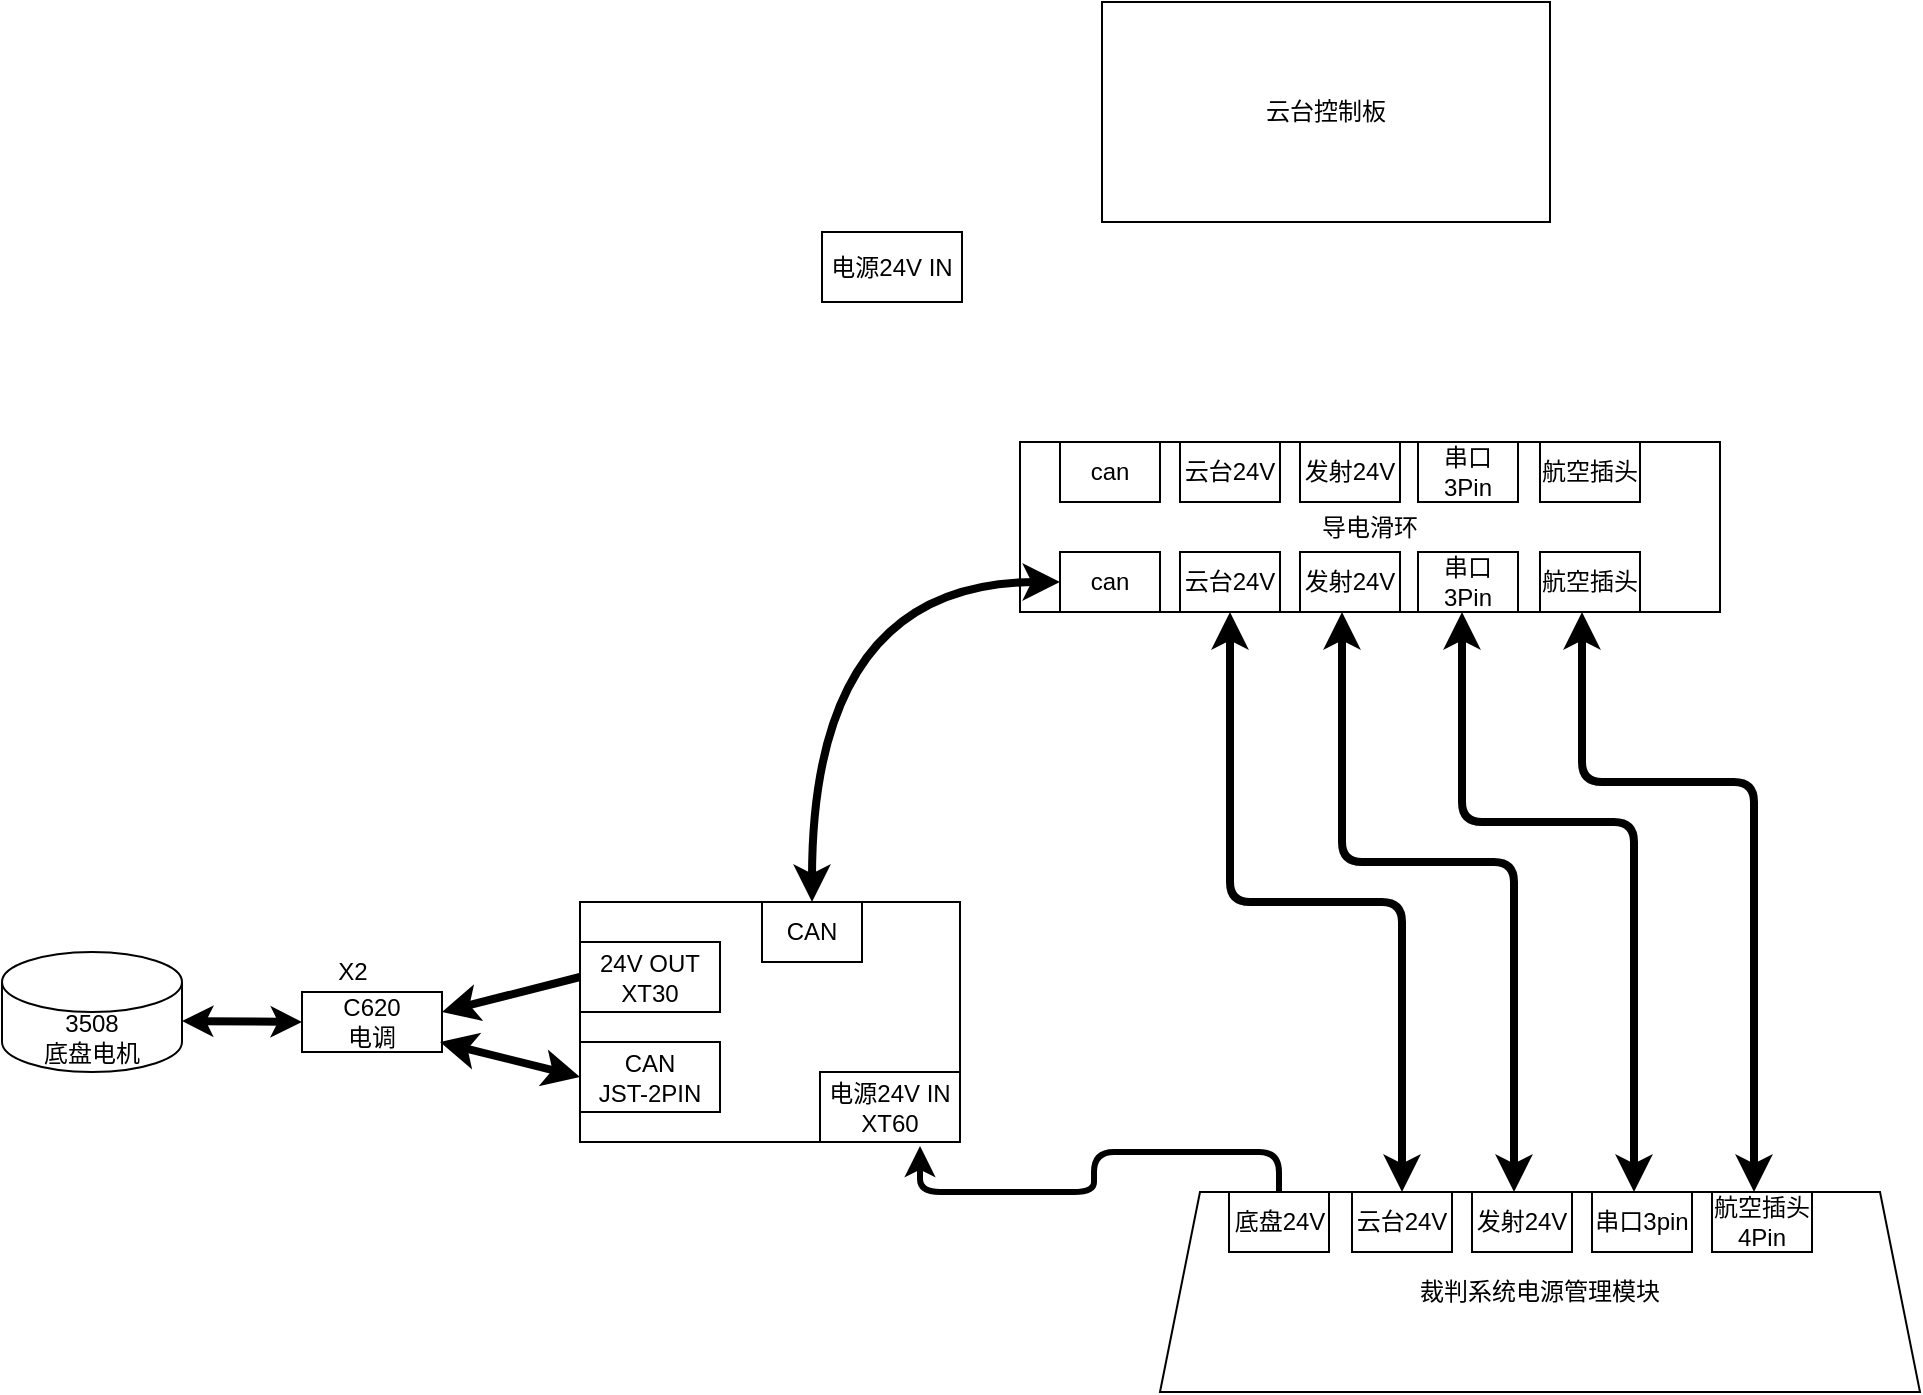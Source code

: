 <mxfile version="13.7.7" type="github">
  <diagram id="m2kMXl4-NYBNvywEehxk" name="第 1 页">
    <mxGraphModel dx="2249" dy="762" grid="1" gridSize="10" guides="1" tooltips="1" connect="1" arrows="1" fold="1" page="1" pageScale="1" pageWidth="827" pageHeight="1169" math="0" shadow="0">
      <root>
        <mxCell id="0" />
        <mxCell id="1" parent="0" />
        <mxCell id="su4-a80D9Ri3Gde_DOzU-12" value="" style="group" vertex="1" connectable="0" parent="1">
          <mxGeometry x="289" y="825" width="380" height="100" as="geometry" />
        </mxCell>
        <mxCell id="su4-a80D9Ri3Gde_DOzU-10" value="" style="group;direction=west;" vertex="1" connectable="0" parent="su4-a80D9Ri3Gde_DOzU-12">
          <mxGeometry width="380" height="100" as="geometry" />
        </mxCell>
        <mxCell id="su4-a80D9Ri3Gde_DOzU-3" value="裁判系统电源管理模块" style="shape=trapezoid;perimeter=trapezoidPerimeter;whiteSpace=wrap;html=1;fixedSize=1;" vertex="1" parent="su4-a80D9Ri3Gde_DOzU-10">
          <mxGeometry width="380" height="100" as="geometry" />
        </mxCell>
        <mxCell id="su4-a80D9Ri3Gde_DOzU-5" value="云台24V" style="rounded=0;whiteSpace=wrap;html=1;" vertex="1" parent="su4-a80D9Ri3Gde_DOzU-10">
          <mxGeometry x="96" width="50" height="30" as="geometry" />
        </mxCell>
        <mxCell id="su4-a80D9Ri3Gde_DOzU-6" value="发射24V" style="rounded=0;whiteSpace=wrap;html=1;" vertex="1" parent="su4-a80D9Ri3Gde_DOzU-10">
          <mxGeometry x="156" width="50" height="30" as="geometry" />
        </mxCell>
        <mxCell id="su4-a80D9Ri3Gde_DOzU-7" value="串口3pin" style="rounded=0;whiteSpace=wrap;html=1;" vertex="1" parent="su4-a80D9Ri3Gde_DOzU-10">
          <mxGeometry x="216" width="50" height="30" as="geometry" />
        </mxCell>
        <mxCell id="su4-a80D9Ri3Gde_DOzU-8" value="航空插头4Pin" style="rounded=0;whiteSpace=wrap;html=1;" vertex="1" parent="su4-a80D9Ri3Gde_DOzU-10">
          <mxGeometry x="276" width="50" height="30" as="geometry" />
        </mxCell>
        <mxCell id="su4-a80D9Ri3Gde_DOzU-9" value="底盘24V" style="rounded=0;whiteSpace=wrap;html=1;" vertex="1" parent="su4-a80D9Ri3Gde_DOzU-10">
          <mxGeometry x="34.5" width="50" height="30" as="geometry" />
        </mxCell>
        <mxCell id="su4-a80D9Ri3Gde_DOzU-15" value="" style="rounded=0;whiteSpace=wrap;html=1;" vertex="1" parent="1">
          <mxGeometry x="-1" y="680" width="190" height="120" as="geometry" />
        </mxCell>
        <mxCell id="su4-a80D9Ri3Gde_DOzU-17" style="edgeStyle=orthogonalEdgeStyle;rounded=1;orthogonalLoop=1;jettySize=auto;html=1;exitX=0.5;exitY=0;exitDx=0;exitDy=0;strokeWidth=3;" edge="1" parent="1" source="su4-a80D9Ri3Gde_DOzU-9">
          <mxGeometry relative="1" as="geometry">
            <mxPoint x="348.5" y="825" as="sourcePoint" />
            <mxPoint x="169" y="802" as="targetPoint" />
            <Array as="points">
              <mxPoint x="349" y="805" />
              <mxPoint x="256" y="805" />
              <mxPoint x="256" y="825" />
              <mxPoint x="169" y="825" />
            </Array>
          </mxGeometry>
        </mxCell>
        <mxCell id="su4-a80D9Ri3Gde_DOzU-18" value="电源24V IN&lt;br&gt;XT60&lt;br&gt;" style="rounded=0;whiteSpace=wrap;html=1;" vertex="1" parent="1">
          <mxGeometry x="119" y="765" width="70" height="35" as="geometry" />
        </mxCell>
        <mxCell id="su4-a80D9Ri3Gde_DOzU-19" value="24V OUT&lt;br&gt;XT30" style="whiteSpace=wrap;html=1;" vertex="1" parent="1">
          <mxGeometry x="-1" y="700" width="70" height="35" as="geometry" />
        </mxCell>
        <mxCell id="su4-a80D9Ri3Gde_DOzU-20" value="CAN&lt;br&gt;JST-2PIN" style="whiteSpace=wrap;html=1;" vertex="1" parent="1">
          <mxGeometry x="-1" y="750" width="70" height="35" as="geometry" />
        </mxCell>
        <mxCell id="su4-a80D9Ri3Gde_DOzU-21" value="3508&lt;br&gt;底盘电机" style="shape=cylinder3;whiteSpace=wrap;html=1;boundedLbl=1;backgroundOutline=1;size=15;" vertex="1" parent="1">
          <mxGeometry x="-290" y="705" width="90" height="60" as="geometry" />
        </mxCell>
        <mxCell id="su4-a80D9Ri3Gde_DOzU-22" value="C620&lt;br&gt;电调" style="whiteSpace=wrap;html=1;" vertex="1" parent="1">
          <mxGeometry x="-140" y="725" width="70" height="30" as="geometry" />
        </mxCell>
        <mxCell id="su4-a80D9Ri3Gde_DOzU-27" value="" style="endArrow=classic;startArrow=classic;html=1;strokeWidth=4;endSize=3;startSize=3;entryX=0;entryY=0.5;entryDx=0;entryDy=0;" edge="1" parent="1" target="su4-a80D9Ri3Gde_DOzU-22">
          <mxGeometry width="50" height="50" relative="1" as="geometry">
            <mxPoint x="-200" y="739.5" as="sourcePoint" />
            <mxPoint x="-150" y="739.5" as="targetPoint" />
          </mxGeometry>
        </mxCell>
        <mxCell id="su4-a80D9Ri3Gde_DOzU-28" value="X2" style="text;html=1;align=center;verticalAlign=middle;resizable=0;points=[];autosize=1;" vertex="1" parent="1">
          <mxGeometry x="-130" y="705" width="30" height="20" as="geometry" />
        </mxCell>
        <mxCell id="su4-a80D9Ri3Gde_DOzU-29" value="" style="endArrow=classic;html=1;strokeWidth=4;exitX=0;exitY=0.5;exitDx=0;exitDy=0;" edge="1" parent="1" source="su4-a80D9Ri3Gde_DOzU-19">
          <mxGeometry width="50" height="50" relative="1" as="geometry">
            <mxPoint x="-30" y="725" as="sourcePoint" />
            <mxPoint x="-70" y="735" as="targetPoint" />
          </mxGeometry>
        </mxCell>
        <mxCell id="su4-a80D9Ri3Gde_DOzU-31" value="" style="endArrow=classic;startArrow=classic;html=1;strokeWidth=4;entryX=0;entryY=0.5;entryDx=0;entryDy=0;" edge="1" parent="1" target="su4-a80D9Ri3Gde_DOzU-20">
          <mxGeometry width="50" height="50" relative="1" as="geometry">
            <mxPoint x="-71" y="750" as="sourcePoint" />
            <mxPoint x="-11" y="770" as="targetPoint" />
          </mxGeometry>
        </mxCell>
        <mxCell id="su4-a80D9Ri3Gde_DOzU-38" value="" style="group" vertex="1" connectable="0" parent="1">
          <mxGeometry x="219" y="450" width="350" height="85" as="geometry" />
        </mxCell>
        <mxCell id="su4-a80D9Ri3Gde_DOzU-14" value="导电滑环" style="rounded=0;whiteSpace=wrap;html=1;" vertex="1" parent="su4-a80D9Ri3Gde_DOzU-38">
          <mxGeometry width="350" height="85" as="geometry" />
        </mxCell>
        <mxCell id="su4-a80D9Ri3Gde_DOzU-32" value="can" style="rounded=0;whiteSpace=wrap;html=1;" vertex="1" parent="su4-a80D9Ri3Gde_DOzU-38">
          <mxGeometry x="20" y="55" width="50" height="30" as="geometry" />
        </mxCell>
        <mxCell id="su4-a80D9Ri3Gde_DOzU-34" value="云台24V" style="rounded=0;whiteSpace=wrap;html=1;" vertex="1" parent="su4-a80D9Ri3Gde_DOzU-38">
          <mxGeometry x="80" y="55" width="50" height="30" as="geometry" />
        </mxCell>
        <mxCell id="su4-a80D9Ri3Gde_DOzU-35" value="发射24V" style="rounded=0;whiteSpace=wrap;html=1;" vertex="1" parent="su4-a80D9Ri3Gde_DOzU-38">
          <mxGeometry x="140" y="55" width="50" height="30" as="geometry" />
        </mxCell>
        <mxCell id="su4-a80D9Ri3Gde_DOzU-37" value="串口3Pin" style="rounded=0;whiteSpace=wrap;html=1;" vertex="1" parent="su4-a80D9Ri3Gde_DOzU-38">
          <mxGeometry x="199" y="55" width="50" height="30" as="geometry" />
        </mxCell>
        <mxCell id="su4-a80D9Ri3Gde_DOzU-53" value="can" style="rounded=0;whiteSpace=wrap;html=1;" vertex="1" parent="su4-a80D9Ri3Gde_DOzU-38">
          <mxGeometry x="20" width="50" height="30" as="geometry" />
        </mxCell>
        <mxCell id="su4-a80D9Ri3Gde_DOzU-62" value="云台24V" style="rounded=0;whiteSpace=wrap;html=1;" vertex="1" parent="su4-a80D9Ri3Gde_DOzU-38">
          <mxGeometry x="80" width="50" height="30" as="geometry" />
        </mxCell>
        <mxCell id="su4-a80D9Ri3Gde_DOzU-64" value="发射24V" style="rounded=0;whiteSpace=wrap;html=1;" vertex="1" parent="su4-a80D9Ri3Gde_DOzU-38">
          <mxGeometry x="140" width="50" height="30" as="geometry" />
        </mxCell>
        <mxCell id="su4-a80D9Ri3Gde_DOzU-65" value="串口3Pin" style="rounded=0;whiteSpace=wrap;html=1;" vertex="1" parent="su4-a80D9Ri3Gde_DOzU-38">
          <mxGeometry x="199" width="50" height="30" as="geometry" />
        </mxCell>
        <mxCell id="su4-a80D9Ri3Gde_DOzU-36" value="航空插头" style="rounded=0;whiteSpace=wrap;html=1;" vertex="1" parent="su4-a80D9Ri3Gde_DOzU-38">
          <mxGeometry x="260" width="50" height="30" as="geometry" />
        </mxCell>
        <mxCell id="su4-a80D9Ri3Gde_DOzU-78" value="航空插头" style="rounded=0;whiteSpace=wrap;html=1;" vertex="1" parent="su4-a80D9Ri3Gde_DOzU-38">
          <mxGeometry x="260" y="55" width="50" height="30" as="geometry" />
        </mxCell>
        <mxCell id="su4-a80D9Ri3Gde_DOzU-39" value="CAN" style="whiteSpace=wrap;html=1;" vertex="1" parent="1">
          <mxGeometry x="90" y="680" width="50" height="30" as="geometry" />
        </mxCell>
        <mxCell id="su4-a80D9Ri3Gde_DOzU-46" value="" style="endArrow=classic;startArrow=classic;html=1;strokeWidth=4;edgeStyle=orthogonalEdgeStyle;entryX=0.5;entryY=0;entryDx=0;entryDy=0;exitX=0;exitY=0.5;exitDx=0;exitDy=0;curved=1;" edge="1" parent="1" source="su4-a80D9Ri3Gde_DOzU-32" target="su4-a80D9Ri3Gde_DOzU-39">
          <mxGeometry width="50" height="50" relative="1" as="geometry">
            <mxPoint x="169" y="590" as="sourcePoint" />
            <mxPoint x="119" y="640" as="targetPoint" />
            <Array as="points">
              <mxPoint x="115" y="520" />
            </Array>
          </mxGeometry>
        </mxCell>
        <mxCell id="su4-a80D9Ri3Gde_DOzU-48" value="" style="endArrow=classic;startArrow=classic;html=1;strokeWidth=4;edgeStyle=elbowEdgeStyle;elbow=vertical;entryX=0.5;entryY=1;entryDx=0;entryDy=0;exitX=0.5;exitY=0;exitDx=0;exitDy=0;" edge="1" parent="1" source="su4-a80D9Ri3Gde_DOzU-5" target="su4-a80D9Ri3Gde_DOzU-34">
          <mxGeometry width="50" height="50" relative="1" as="geometry">
            <mxPoint x="400" y="820" as="sourcePoint" />
            <mxPoint x="330" y="560" as="targetPoint" />
          </mxGeometry>
        </mxCell>
        <mxCell id="su4-a80D9Ri3Gde_DOzU-50" value="" style="endArrow=classic;startArrow=classic;html=1;strokeWidth=4;edgeStyle=elbowEdgeStyle;elbow=vertical;entryX=0.5;entryY=1;entryDx=0;entryDy=0;exitX=0.5;exitY=0;exitDx=0;exitDy=0;" edge="1" parent="1">
          <mxGeometry width="50" height="50" relative="1" as="geometry">
            <mxPoint x="466" y="825" as="sourcePoint" />
            <mxPoint x="380" y="535" as="targetPoint" />
            <Array as="points">
              <mxPoint x="416" y="660" />
            </Array>
          </mxGeometry>
        </mxCell>
        <mxCell id="su4-a80D9Ri3Gde_DOzU-51" value="" style="endArrow=classic;startArrow=classic;html=1;strokeWidth=4;edgeStyle=elbowEdgeStyle;elbow=vertical;entryX=0.5;entryY=1;entryDx=0;entryDy=0;exitX=0.5;exitY=0;exitDx=0;exitDy=0;" edge="1" parent="1">
          <mxGeometry width="50" height="50" relative="1" as="geometry">
            <mxPoint x="526" y="825" as="sourcePoint" />
            <mxPoint x="440" y="535" as="targetPoint" />
            <Array as="points">
              <mxPoint x="470" y="640" />
            </Array>
          </mxGeometry>
        </mxCell>
        <mxCell id="su4-a80D9Ri3Gde_DOzU-52" value="" style="endArrow=classic;startArrow=classic;html=1;strokeWidth=4;edgeStyle=elbowEdgeStyle;elbow=vertical;entryX=0.5;entryY=1;entryDx=0;entryDy=0;exitX=0.5;exitY=0;exitDx=0;exitDy=0;" edge="1" parent="1">
          <mxGeometry width="50" height="50" relative="1" as="geometry">
            <mxPoint x="586" y="825" as="sourcePoint" />
            <mxPoint x="500" y="535" as="targetPoint" />
            <Array as="points">
              <mxPoint x="540" y="620" />
            </Array>
          </mxGeometry>
        </mxCell>
        <mxCell id="su4-a80D9Ri3Gde_DOzU-79" value="云台控制板" style="whiteSpace=wrap;html=1;" vertex="1" parent="1">
          <mxGeometry x="260" y="230" width="224" height="110" as="geometry" />
        </mxCell>
        <mxCell id="su4-a80D9Ri3Gde_DOzU-80" value="电源24V IN" style="whiteSpace=wrap;html=1;" vertex="1" parent="1">
          <mxGeometry x="120" y="345" width="70" height="35" as="geometry" />
        </mxCell>
      </root>
    </mxGraphModel>
  </diagram>
</mxfile>
